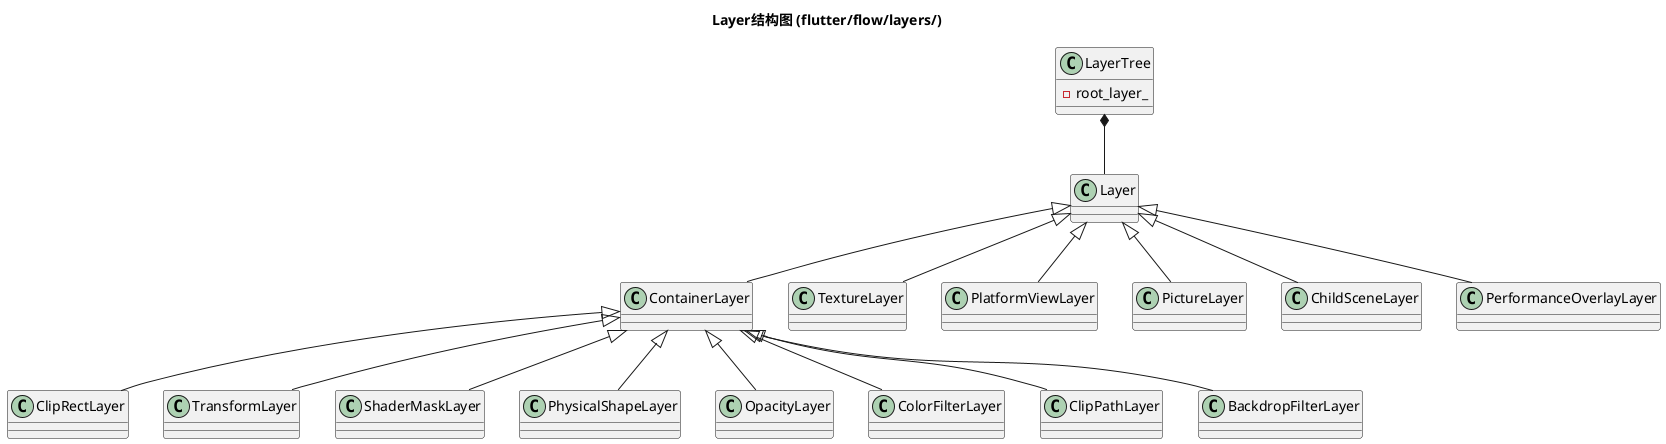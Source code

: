 @startuml

Title: Layer结构图 (flutter/flow/layers/)

class LayerTree{
    - root_layer_
}

together {
    class BackdropFilterLayer
    class ClipPathLayer
    class ColorFilterLayer
    class OpacityLayer
    class PhysicalShapeLayer
    class ShaderMaskLayer
    class TransformLayer
}

together {
    class PerformanceOverlayLayer
    class ChildSceneLayer
    class ColorFilterLayer
    class PictureLayer
    class PlatformViewLayer
    class TextureLayer
}



LayerTree *-- Layer
Layer <|-- ContainerLayer
Layer <|-- PerformanceOverlayLayer
Layer <|-- ChildSceneLayer
Layer <|-- PictureLayer
Layer <|-- PlatformViewLayer
Layer <|-- TextureLayer

ContainerLayer <|-- BackdropFilterLayer
ContainerLayer <|-- ClipPathLayer
ContainerLayer <|-- ClipRectLayer
ContainerLayer <|-- ColorFilterLayer
ContainerLayer <|-- OpacityLayer
ContainerLayer <|-- PhysicalShapeLayer
ContainerLayer <|-- ShaderMaskLayer
ContainerLayer <|-- TransformLayer


@enduml